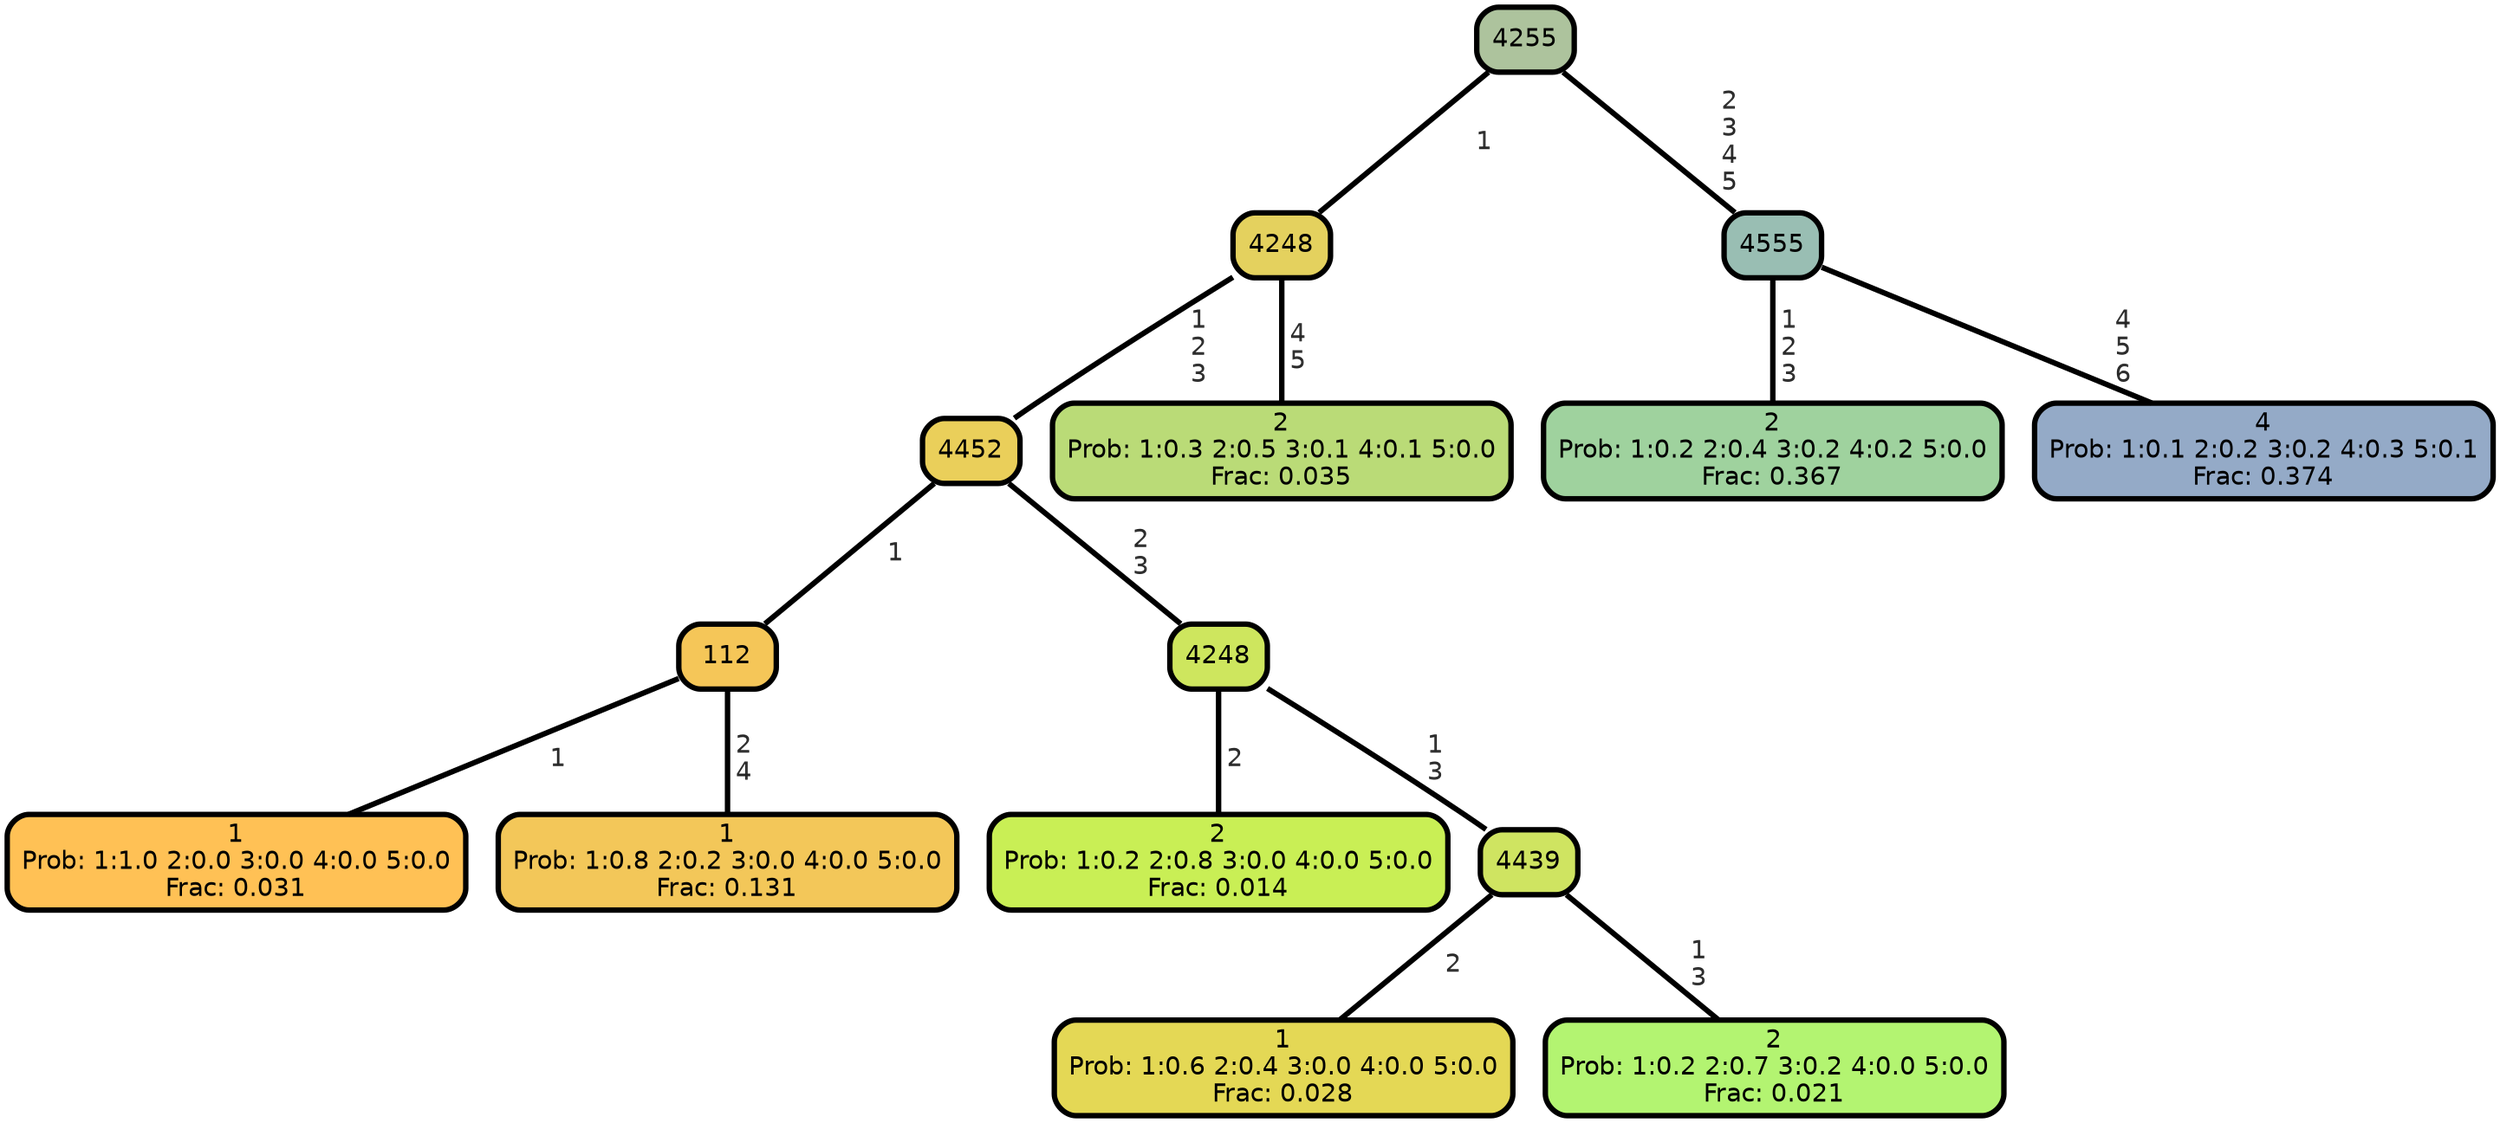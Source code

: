 graph Tree {
node [shape=box, style="filled, rounded",color="black",penwidth="3",fontcolor="black",                 fontname=helvetica] ;
graph [ranksep="0 equally", splines=straight,                 bgcolor=transparent, dpi=200] ;
edge [fontname=helvetica, fontweight=bold,fontcolor=grey14,color=black] ;
0 [label="1
Prob: 1:1.0 2:0.0 3:0.0 4:0.0 5:0.0
Frac: 0.031", fillcolor="#ffc155"] ;
1 [label="112", fillcolor="#f5c658"] ;
2 [label="1
Prob: 1:0.8 2:0.2 3:0.0 4:0.0 5:0.0
Frac: 0.131", fillcolor="#f3c759"] ;
3 [label="4452", fillcolor="#eacf5a"] ;
4 [label="2
Prob: 1:0.2 2:0.8 3:0.0 4:0.0 5:0.0
Frac: 0.014", fillcolor="#c9ef55"] ;
5 [label="4248", fillcolor="#cee65e"] ;
6 [label="1
Prob: 1:0.6 2:0.4 3:0.0 4:0.0 5:0.0
Frac: 0.028", fillcolor="#e4d855"] ;
7 [label="4439", fillcolor="#cfe461"] ;
8 [label="2
Prob: 1:0.2 2:0.7 3:0.2 4:0.0 5:0.0
Frac: 0.021", fillcolor="#b3f471"] ;
9 [label="4248", fillcolor="#e4d15e"] ;
10 [label="2
Prob: 1:0.3 2:0.5 3:0.1 4:0.1 5:0.0
Frac: 0.035", fillcolor="#badb77"] ;
11 [label="4255", fillcolor="#adc39d"] ;
12 [label="2
Prob: 1:0.2 2:0.4 3:0.2 4:0.2 5:0.0
Frac: 0.367", fillcolor="#9fd29e"] ;
13 [label="4555", fillcolor="#99beb3"] ;
14 [label="4
Prob: 1:0.1 2:0.2 3:0.2 4:0.3 5:0.1
Frac: 0.374", fillcolor="#94aac7"] ;
1 -- 0 [label=" 1",penwidth=3] ;
1 -- 2 [label=" 2\n 4",penwidth=3] ;
3 -- 1 [label=" 1",penwidth=3] ;
3 -- 5 [label=" 2\n 3",penwidth=3] ;
5 -- 4 [label=" 2",penwidth=3] ;
5 -- 7 [label=" 1\n 3",penwidth=3] ;
7 -- 6 [label=" 2",penwidth=3] ;
7 -- 8 [label=" 1\n 3",penwidth=3] ;
9 -- 3 [label=" 1\n 2\n 3",penwidth=3] ;
9 -- 10 [label=" 4\n 5",penwidth=3] ;
11 -- 9 [label=" 1",penwidth=3] ;
11 -- 13 [label=" 2\n 3\n 4\n 5",penwidth=3] ;
13 -- 12 [label=" 1\n 2\n 3",penwidth=3] ;
13 -- 14 [label=" 4\n 5\n 6",penwidth=3] ;
{rank = same;}}